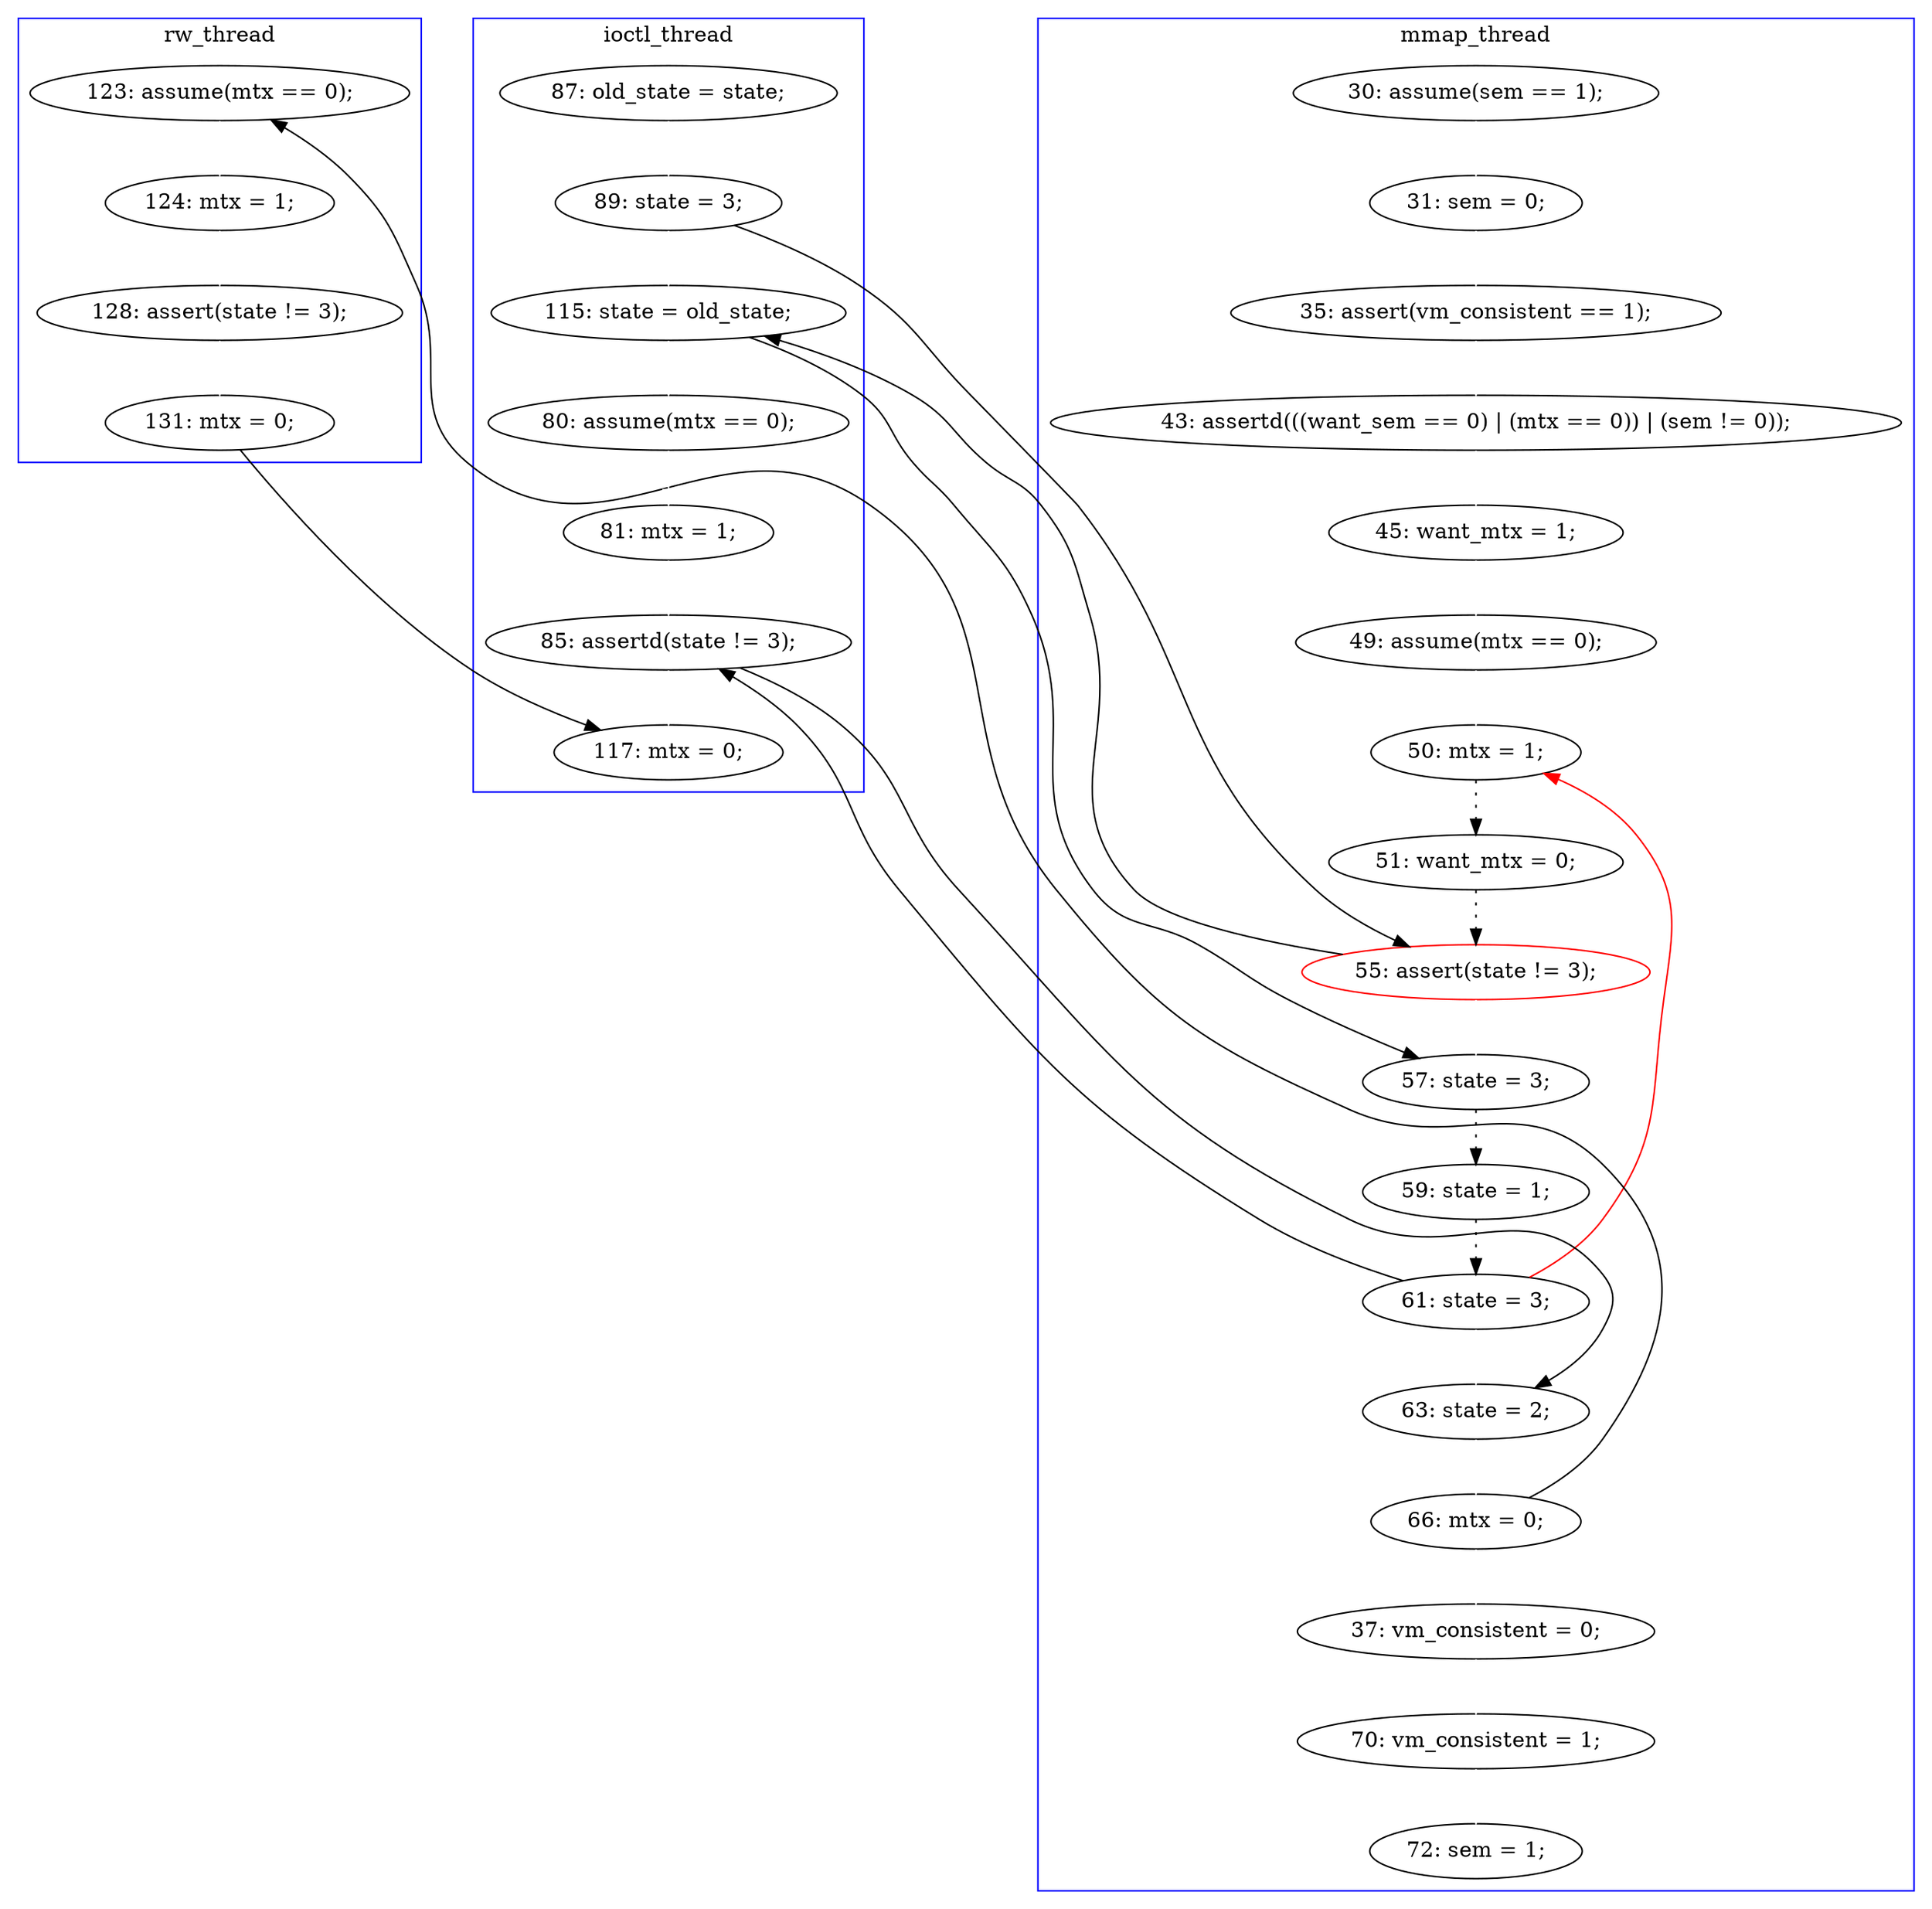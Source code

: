 digraph Counterexample {
	23 -> 26 [color = white, style = solid]
	11 -> 12 [color = white, style = solid]
	26 -> 29 [color = black, style = solid, constraint = false]
	41 -> 43 [color = white, style = solid]
	18 -> 19 [color = white, style = solid]
	25 -> 29 [color = white, style = solid]
	15 -> 18 [color = white, style = solid]
	31 -> 19 [color = red, style = solid, constraint = false]
	28 -> 32 [color = white, style = solid]
	34 -> 35 [color = white, style = solid]
	30 -> 31 [color = black, style = dotted]
	35 -> 36 [color = white, style = solid]
	13 -> 14 [color = white, style = solid]
	37 -> 40 [color = white, style = solid]
	36 -> 37 [color = white, style = solid]
	38 -> 39 [color = white, style = solid]
	20 -> 25 [color = black, style = dotted]
	12 -> 13 [color = white, style = solid]
	25 -> 26 [color = black, style = solid, constraint = false]
	43 -> 49 [color = black, style = solid, constraint = false]
	31 -> 34 [color = white, style = solid]
	32 -> 49 [color = white, style = solid]
	14 -> 15 [color = white, style = solid]
	19 -> 20 [color = black, style = dotted]
	39 -> 41 [color = white, style = solid]
	23 -> 25 [color = black, style = solid, constraint = false]
	21 -> 23 [color = white, style = solid]
	26 -> 27 [color = white, style = solid]
	35 -> 38 [color = black, style = solid, constraint = false]
	32 -> 34 [color = black, style = solid, constraint = false]
	27 -> 28 [color = white, style = solid]
	31 -> 32 [color = black, style = solid, constraint = false]
	29 -> 30 [color = black, style = dotted]
	subgraph cluster3 {
		label = rw_thread
		color = blue
		39  [label = "124: mtx = 1;"]
		38  [label = "123: assume(mtx == 0);"]
		43  [label = "131: mtx = 0;"]
		41  [label = "128: assert(state != 3);"]
	}
	subgraph cluster2 {
		label = ioctl_thread
		color = blue
		28  [label = "81: mtx = 1;"]
		23  [label = "89: state = 3;"]
		49  [label = "117: mtx = 0;"]
		21  [label = "87: old_state = state;"]
		27  [label = "80: assume(mtx == 0);"]
		32  [label = "85: assertd(state != 3);"]
		26  [label = "115: state = old_state;"]
	}
	subgraph cluster1 {
		label = mmap_thread
		color = blue
		11  [label = "30: assume(sem == 1);"]
		31  [label = "61: state = 3;"]
		35  [label = "66: mtx = 0;"]
		25  [label = "55: assert(state != 3);", color = red]
		14  [label = "43: assertd(((want_sem == 0) | (mtx == 0)) | (sem != 0));"]
		19  [label = "50: mtx = 1;"]
		34  [label = "63: state = 2;"]
		37  [label = "70: vm_consistent = 1;"]
		40  [label = "72: sem = 1;"]
		36  [label = "37: vm_consistent = 0;"]
		18  [label = "49: assume(mtx == 0);"]
		30  [label = "59: state = 1;"]
		29  [label = "57: state = 3;"]
		15  [label = "45: want_mtx = 1;"]
		13  [label = "35: assert(vm_consistent == 1);"]
		12  [label = "31: sem = 0;"]
		20  [label = "51: want_mtx = 0;"]
	}
}